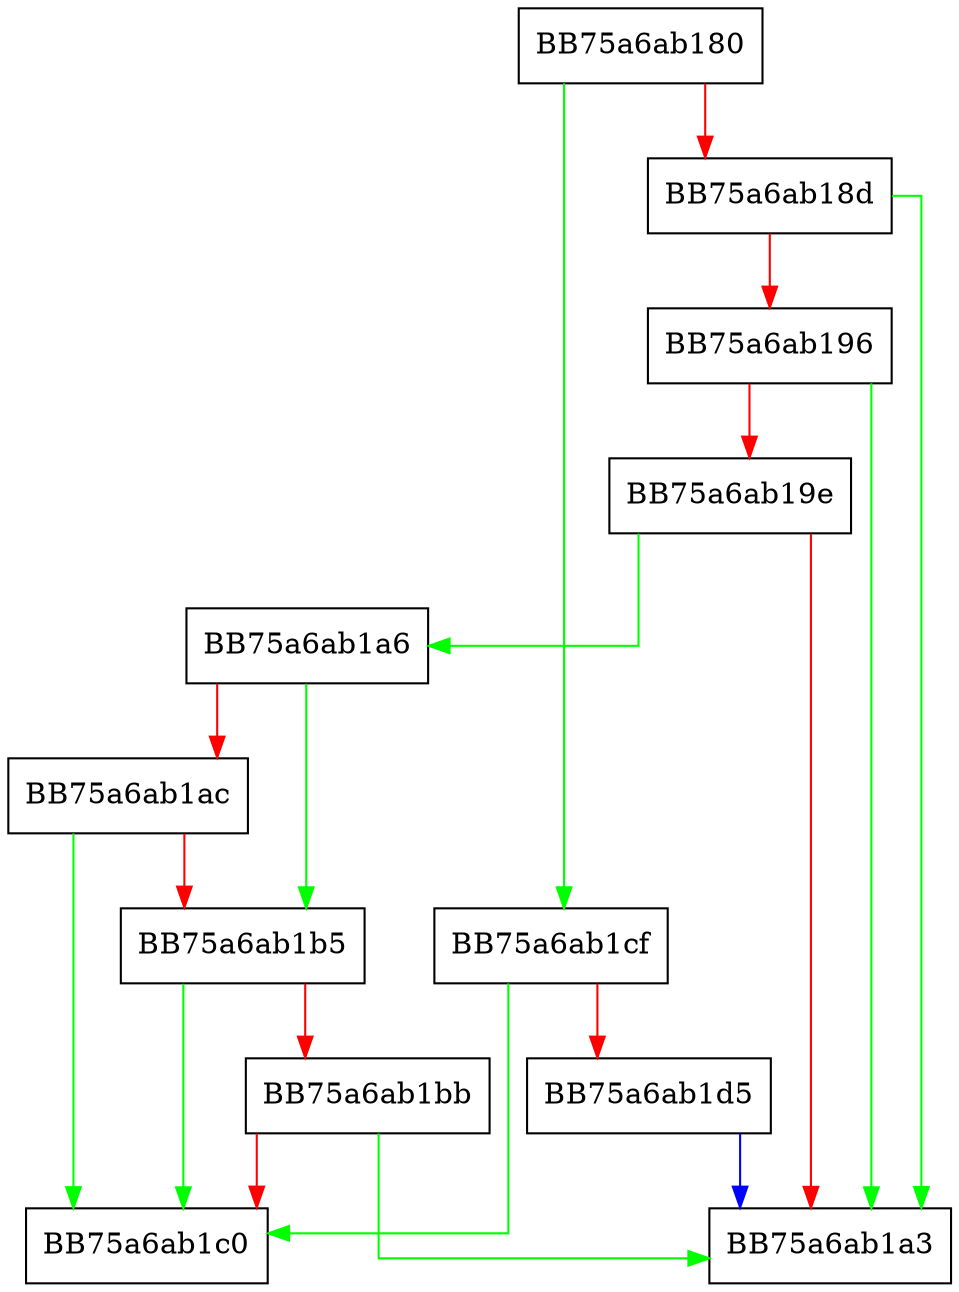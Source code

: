 digraph match_end_line {
  node [shape="box"];
  graph [splines=ortho];
  BB75a6ab180 -> BB75a6ab1cf [color="green"];
  BB75a6ab180 -> BB75a6ab18d [color="red"];
  BB75a6ab18d -> BB75a6ab1a3 [color="green"];
  BB75a6ab18d -> BB75a6ab196 [color="red"];
  BB75a6ab196 -> BB75a6ab1a3 [color="green"];
  BB75a6ab196 -> BB75a6ab19e [color="red"];
  BB75a6ab19e -> BB75a6ab1a6 [color="green"];
  BB75a6ab19e -> BB75a6ab1a3 [color="red"];
  BB75a6ab1a6 -> BB75a6ab1b5 [color="green"];
  BB75a6ab1a6 -> BB75a6ab1ac [color="red"];
  BB75a6ab1ac -> BB75a6ab1c0 [color="green"];
  BB75a6ab1ac -> BB75a6ab1b5 [color="red"];
  BB75a6ab1b5 -> BB75a6ab1c0 [color="green"];
  BB75a6ab1b5 -> BB75a6ab1bb [color="red"];
  BB75a6ab1bb -> BB75a6ab1a3 [color="green"];
  BB75a6ab1bb -> BB75a6ab1c0 [color="red"];
  BB75a6ab1cf -> BB75a6ab1c0 [color="green"];
  BB75a6ab1cf -> BB75a6ab1d5 [color="red"];
  BB75a6ab1d5 -> BB75a6ab1a3 [color="blue"];
}